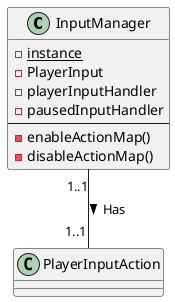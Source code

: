 @startuml InputManager
class InputManager {
    {static} -instance
    -PlayerInput
    -playerInputHandler
    -pausedInputHandler
    --
    -enableActionMap()
    -disableActionMap()
}

class PlayerInputAction

InputManager "1..1" -down- "1..1" PlayerInputAction : "Has >"
@enduml